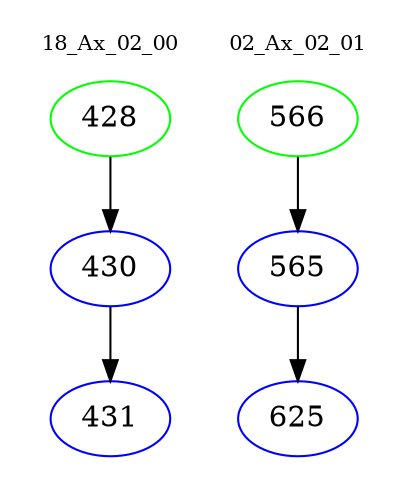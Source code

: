 digraph{
subgraph cluster_0 {
color = white
label = "18_Ax_02_00";
fontsize=10;
T0_428 [label="428", color="green"]
T0_428 -> T0_430 [color="black"]
T0_430 [label="430", color="blue"]
T0_430 -> T0_431 [color="black"]
T0_431 [label="431", color="blue"]
}
subgraph cluster_1 {
color = white
label = "02_Ax_02_01";
fontsize=10;
T1_566 [label="566", color="green"]
T1_566 -> T1_565 [color="black"]
T1_565 [label="565", color="blue"]
T1_565 -> T1_625 [color="black"]
T1_625 [label="625", color="blue"]
}
}
